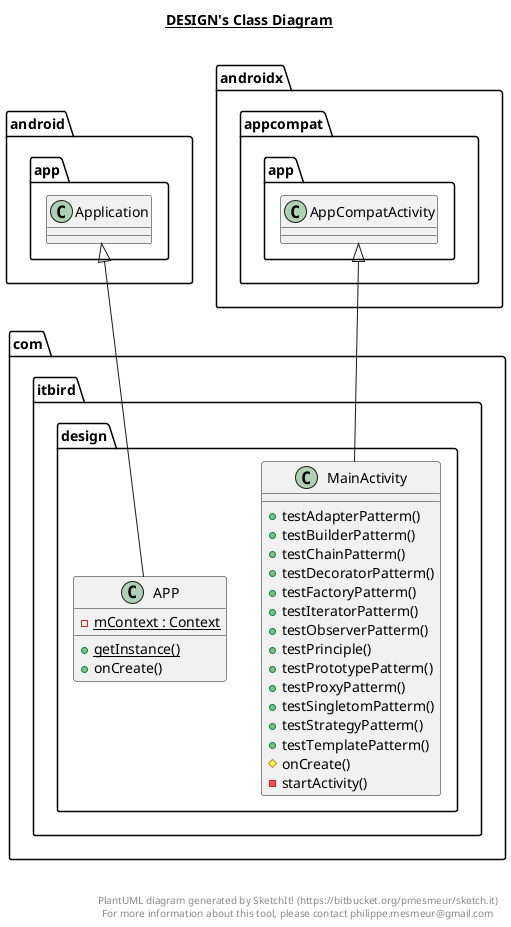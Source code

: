 @startuml

title __DESIGN's Class Diagram__\n

  namespace com.itbird.design {
    class com.itbird.design.APP {
        {static} - mContext : Context
        {static} + getInstance()
        + onCreate()
    }
  }
  

  namespace com.itbird.design {
    class com.itbird.design.MainActivity {
        + testAdapterPatterm()
        + testBuilderPatterm()
        + testChainPatterm()
        + testDecoratorPatterm()
        + testFactoryPatterm()
        + testIteratorPatterm()
        + testObserverPatterm()
        + testPrinciple()
        + testPrototypePatterm()
        + testProxyPatterm()
        + testSingletomPatterm()
        + testStrategyPatterm()
        + testTemplatePatterm()
        # onCreate()
        - startActivity()
    }
  }
  

  com.itbird.design.APP -up-|> android.app.Application
  com.itbird.design.MainActivity -up-|> androidx.appcompat.app.AppCompatActivity


right footer


PlantUML diagram generated by SketchIt! (https://bitbucket.org/pmesmeur/sketch.it)
For more information about this tool, please contact philippe.mesmeur@gmail.com
endfooter

@enduml

